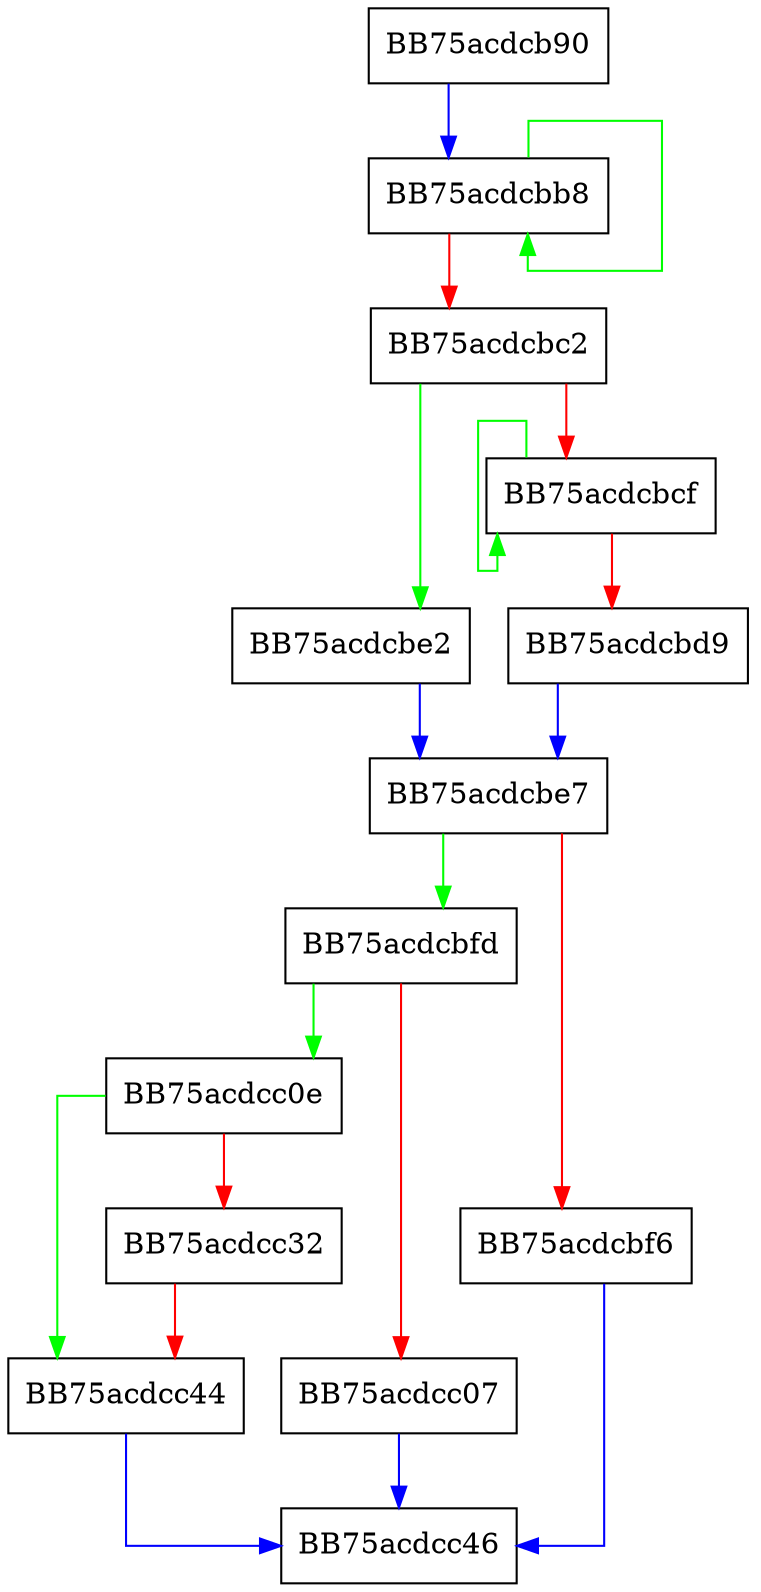 digraph MakeMoveFileItem {
  node [shape="box"];
  graph [splines=ortho];
  BB75acdcb90 -> BB75acdcbb8 [color="blue"];
  BB75acdcbb8 -> BB75acdcbb8 [color="green"];
  BB75acdcbb8 -> BB75acdcbc2 [color="red"];
  BB75acdcbc2 -> BB75acdcbe2 [color="green"];
  BB75acdcbc2 -> BB75acdcbcf [color="red"];
  BB75acdcbcf -> BB75acdcbcf [color="green"];
  BB75acdcbcf -> BB75acdcbd9 [color="red"];
  BB75acdcbd9 -> BB75acdcbe7 [color="blue"];
  BB75acdcbe2 -> BB75acdcbe7 [color="blue"];
  BB75acdcbe7 -> BB75acdcbfd [color="green"];
  BB75acdcbe7 -> BB75acdcbf6 [color="red"];
  BB75acdcbf6 -> BB75acdcc46 [color="blue"];
  BB75acdcbfd -> BB75acdcc0e [color="green"];
  BB75acdcbfd -> BB75acdcc07 [color="red"];
  BB75acdcc07 -> BB75acdcc46 [color="blue"];
  BB75acdcc0e -> BB75acdcc44 [color="green"];
  BB75acdcc0e -> BB75acdcc32 [color="red"];
  BB75acdcc32 -> BB75acdcc44 [color="red"];
  BB75acdcc44 -> BB75acdcc46 [color="blue"];
}